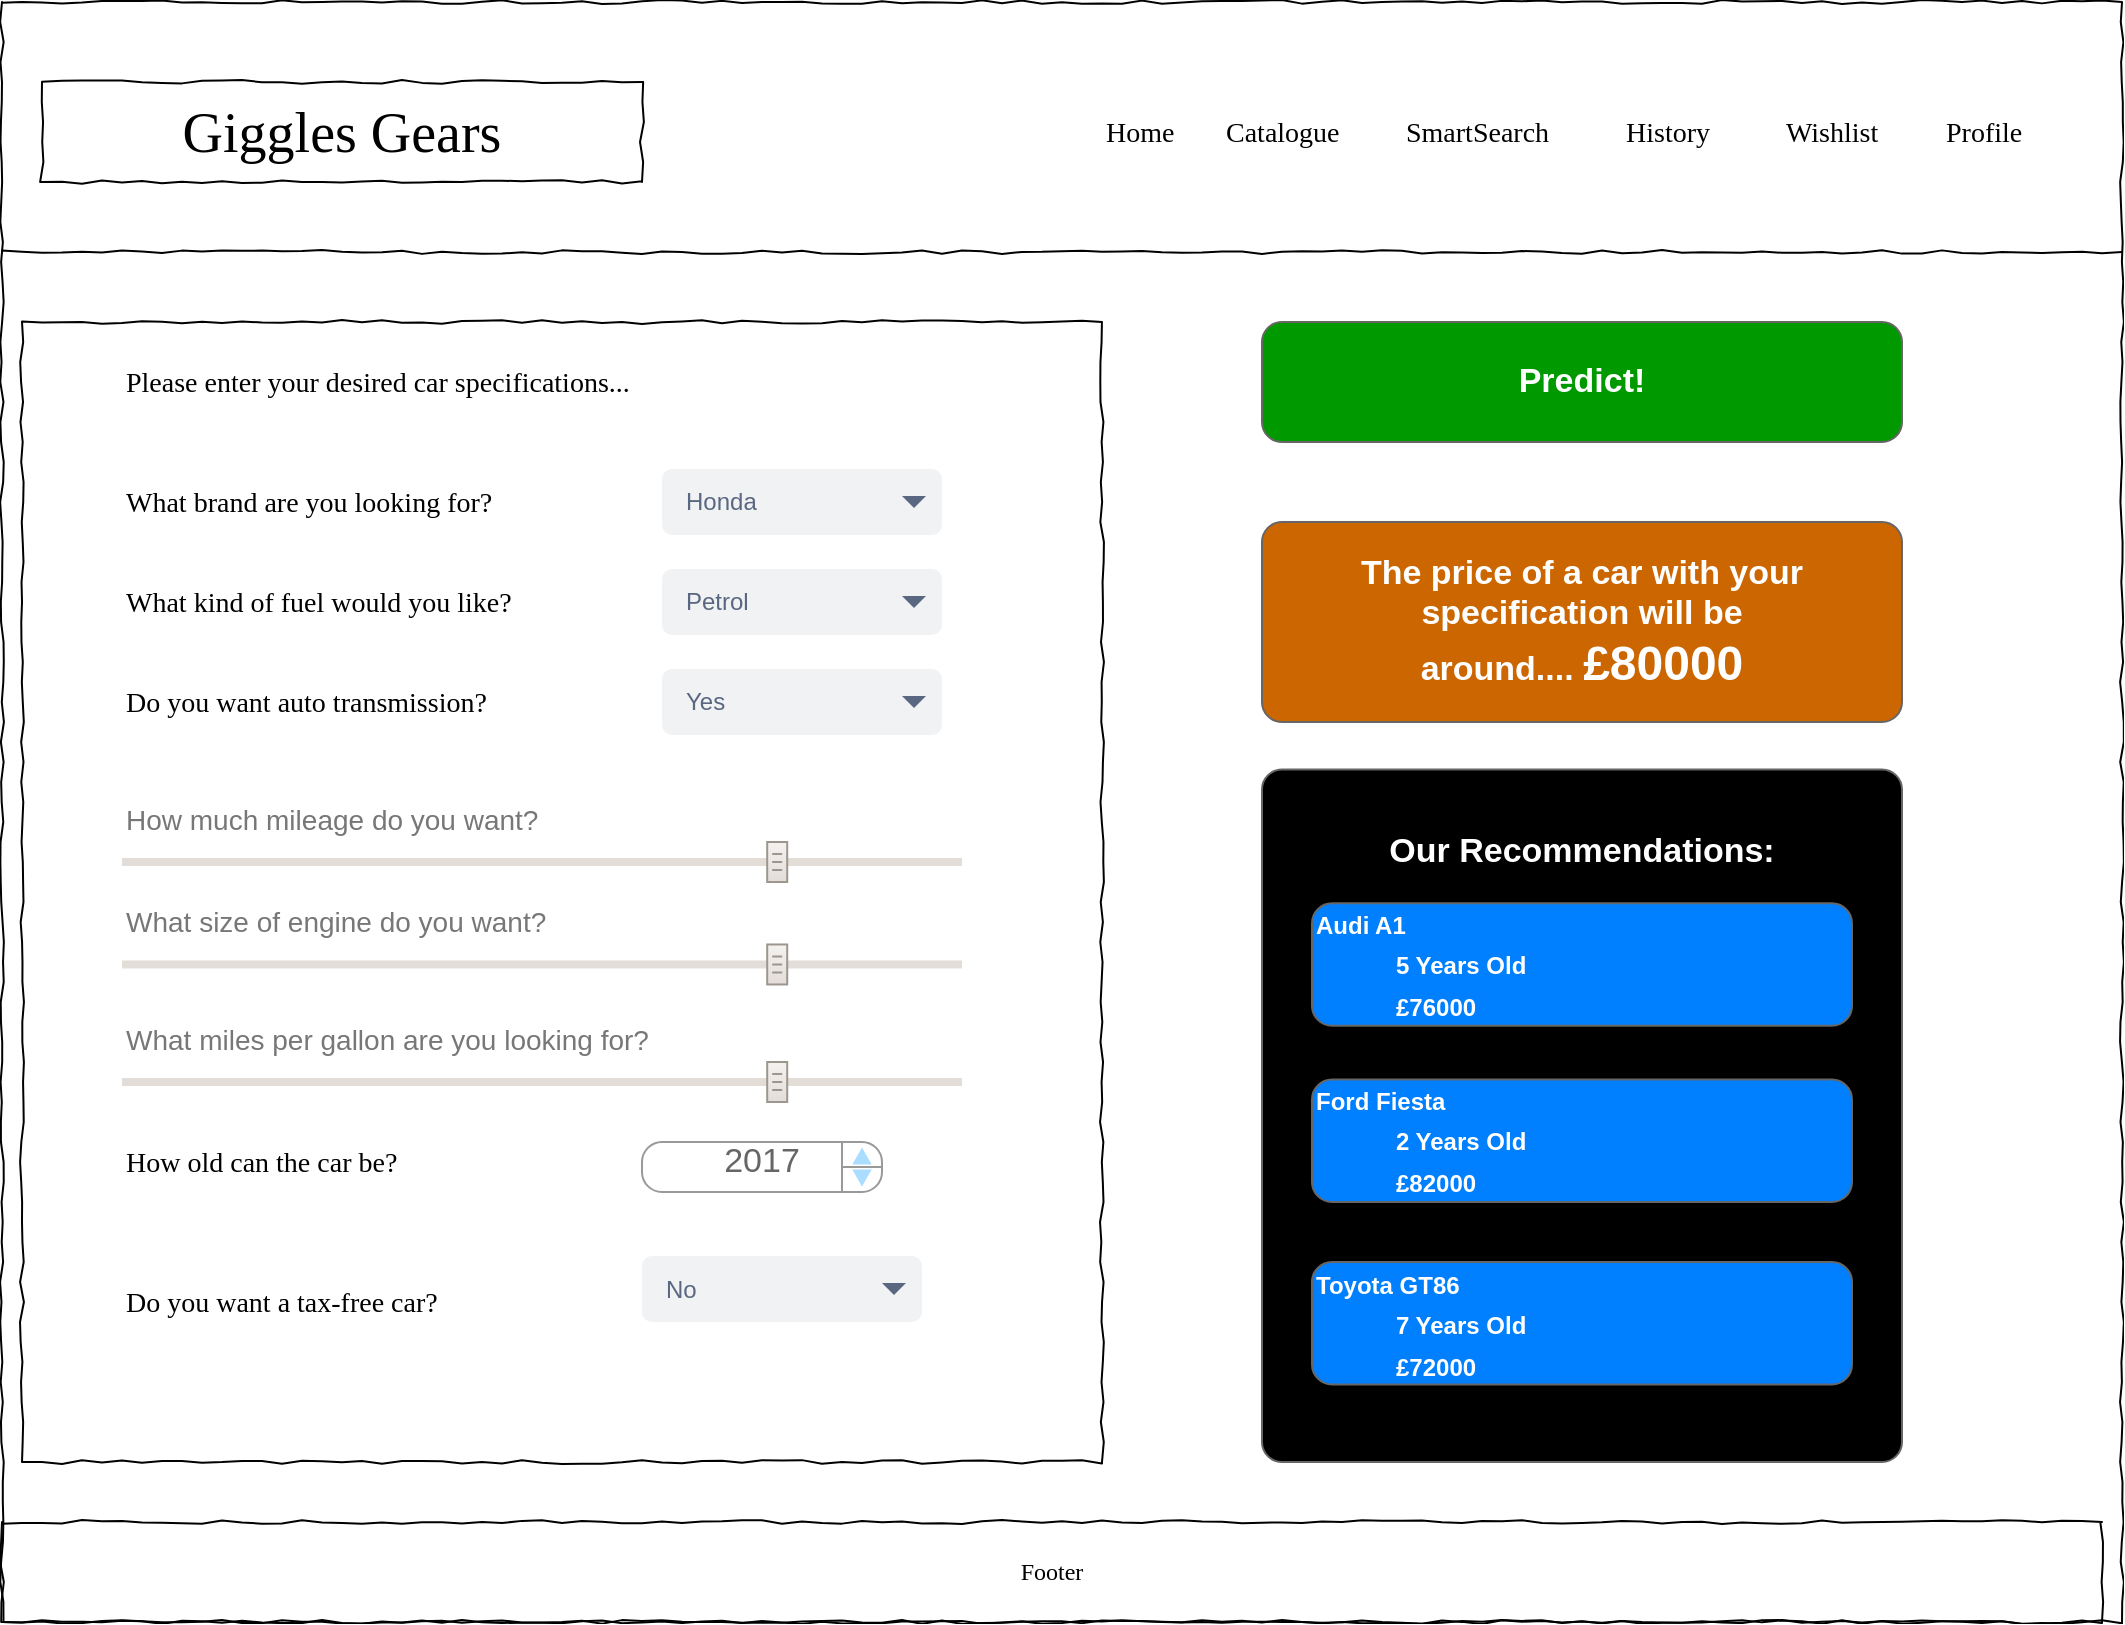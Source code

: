 <mxfile version="22.1.4" type="gitlab">
  <diagram name="Page-1" id="03018318-947c-dd8e-b7a3-06fadd420f32">
    <mxGraphModel dx="1674" dy="818" grid="1" gridSize="10" guides="1" tooltips="1" connect="1" arrows="1" fold="1" page="1" pageScale="1" pageWidth="1100" pageHeight="850" background="none" math="0" shadow="0">
      <root>
        <mxCell id="0" />
        <mxCell id="1" parent="0" />
        <mxCell id="677b7b8949515195-1" value="" style="whiteSpace=wrap;html=1;rounded=0;shadow=0;labelBackgroundColor=none;strokeColor=#000000;strokeWidth=1;fillColor=none;fontFamily=Verdana;fontSize=12;fontColor=#000000;align=center;comic=1;" parent="1" vertex="1">
          <mxGeometry x="20" y="20" width="1060" height="810" as="geometry" />
        </mxCell>
        <mxCell id="677b7b8949515195-2" value="Giggles Gears" style="whiteSpace=wrap;html=1;rounded=0;shadow=0;labelBackgroundColor=none;strokeWidth=1;fontFamily=Verdana;fontSize=28;align=center;comic=1;" parent="1" vertex="1">
          <mxGeometry x="40" y="60" width="300" height="50" as="geometry" />
        </mxCell>
        <mxCell id="677b7b8949515195-8" value="" style="whiteSpace=wrap;html=1;rounded=0;shadow=0;labelBackgroundColor=none;strokeWidth=1;fillColor=none;fontFamily=Verdana;fontSize=12;align=center;comic=1;" parent="1" vertex="1">
          <mxGeometry x="30" y="180" width="540" height="570" as="geometry" />
        </mxCell>
        <mxCell id="677b7b8949515195-9" value="" style="line;strokeWidth=1;html=1;rounded=0;shadow=0;labelBackgroundColor=none;fillColor=none;fontFamily=Verdana;fontSize=14;fontColor=#000000;align=center;comic=1;" parent="1" vertex="1">
          <mxGeometry x="20" y="140" width="1060" height="10" as="geometry" />
        </mxCell>
        <mxCell id="677b7b8949515195-27" value="Please enter your desired car specifications..." style="text;html=1;points=[];align=left;verticalAlign=top;spacingTop=-4;fontSize=14;fontFamily=Verdana" parent="1" vertex="1">
          <mxGeometry x="80" y="200" width="310" height="20" as="geometry" />
        </mxCell>
        <mxCell id="677b7b8949515195-28" value="What brand are you looking for?" style="text;html=1;points=[];align=left;verticalAlign=top;spacingTop=-4;fontSize=14;fontFamily=Verdana" parent="1" vertex="1">
          <mxGeometry x="80" y="260" width="240" height="20" as="geometry" />
        </mxCell>
        <mxCell id="677b7b8949515195-30" value="Do you want a tax-free car?" style="text;html=1;points=[];align=left;verticalAlign=top;spacingTop=-4;fontSize=14;fontFamily=Verdana" parent="1" vertex="1">
          <mxGeometry x="80" y="660" width="170" height="20" as="geometry" />
        </mxCell>
        <mxCell id="677b7b8949515195-39" value="How old can the car be?&amp;nbsp;" style="text;html=1;points=[];align=left;verticalAlign=top;spacingTop=-4;fontSize=14;fontFamily=Verdana" parent="1" vertex="1">
          <mxGeometry x="80" y="590" width="400" height="20" as="geometry" />
        </mxCell>
        <mxCell id="VXKp7BFKCe05ySpjljUm-1" value="2017" style="strokeWidth=1;shadow=0;dashed=0;align=center;html=1;shape=mxgraph.mockup.forms.spinner;strokeColor=#999999;spinLayout=right;spinStyle=normal;adjStyle=triangle;fillColor=#aaddff;fontSize=17;fontColor=#666666;mainText=;html=1;overflow=fill;" parent="1" vertex="1">
          <mxGeometry x="340" y="590" width="120" height="25" as="geometry" />
        </mxCell>
        <mxCell id="VXKp7BFKCe05ySpjljUm-63" value="The price of a car with your specification will be around....&amp;nbsp;&lt;font style=&quot;font-size: 24px;&quot;&gt;£80000&lt;/font&gt;" style="strokeWidth=1;shadow=0;dashed=0;align=center;html=1;shape=mxgraph.mockup.buttons.button;strokeColor=#666666;fontColor=#ffffff;mainText=;buttonStyle=round;fontSize=17;fontStyle=1;fillColor=#CC6600;whiteSpace=wrap;" parent="1" vertex="1">
          <mxGeometry x="650" y="280" width="320" height="100" as="geometry" />
        </mxCell>
        <mxCell id="VXKp7BFKCe05ySpjljUm-64" value="Predict!" style="strokeWidth=1;shadow=0;dashed=0;align=center;html=1;shape=mxgraph.mockup.buttons.button;strokeColor=#666666;fontColor=#ffffff;mainText=;buttonStyle=round;fontSize=17;fontStyle=1;fillColor=#009900;whiteSpace=wrap;" parent="1" vertex="1">
          <mxGeometry x="650" y="180" width="320" height="60" as="geometry" />
        </mxCell>
        <mxCell id="nnubQlt5GwVbMYinX_ni-6" value="Footer" style="whiteSpace=wrap;html=1;rounded=0;shadow=0;labelBackgroundColor=none;strokeWidth=1;fillColor=none;fontFamily=Verdana;fontSize=12;align=center;comic=1;" parent="1" vertex="1">
          <mxGeometry x="20" y="780" width="1050" height="50" as="geometry" />
        </mxCell>
        <mxCell id="nnubQlt5GwVbMYinX_ni-7" value="Our Recommendations:&lt;br&gt;&lt;br&gt;&lt;br&gt;&lt;br&gt;&lt;br&gt;&lt;br&gt;&lt;br&gt;&lt;br&gt;&lt;br&gt;&lt;br&gt;&lt;br&gt;&lt;br&gt;&lt;br&gt;&lt;br&gt;" style="strokeWidth=1;shadow=0;dashed=0;align=center;html=1;shape=mxgraph.mockup.buttons.button;strokeColor=#666666;fontColor=#ffffff;mainText=;buttonStyle=round;fontSize=17;fontStyle=1;fillColor=#000000;whiteSpace=wrap;" parent="1" vertex="1">
          <mxGeometry x="650" y="403.75" width="320" height="346.25" as="geometry" />
        </mxCell>
        <mxCell id="nnubQlt5GwVbMYinX_ni-8" value="&lt;font style=&quot;font-size: 12px;&quot;&gt;Audi A1&lt;br&gt;&lt;/font&gt;&lt;blockquote style=&quot;margin: 0 0 0 40px; border: none; padding: 0px;&quot;&gt;&lt;font style=&quot;font-size: 12px;&quot;&gt;5 Years Old&lt;br&gt;&lt;/font&gt;&lt;font style=&quot;font-size: 12px;&quot;&gt;£76000&lt;/font&gt;&lt;/blockquote&gt;" style="strokeWidth=1;shadow=0;dashed=0;align=left;html=1;shape=mxgraph.mockup.buttons.button;strokeColor=#666666;fontColor=#ffffff;mainText=;buttonStyle=round;fontSize=17;fontStyle=1;fillColor=#007FFF;whiteSpace=wrap;" parent="1" vertex="1">
          <mxGeometry x="675" y="470.62" width="270" height="61.25" as="geometry" />
        </mxCell>
        <mxCell id="nnubQlt5GwVbMYinX_ni-9" value="&lt;font style=&quot;font-size: 12px;&quot;&gt;Ford Fiesta&lt;br&gt;&lt;/font&gt;&lt;blockquote style=&quot;margin: 0 0 0 40px; border: none; padding: 0px;&quot;&gt;&lt;font style=&quot;font-size: 12px;&quot;&gt;2 Years Old&lt;br&gt;&lt;/font&gt;&lt;font style=&quot;font-size: 12px;&quot;&gt;£82000&lt;/font&gt;&lt;/blockquote&gt;" style="strokeWidth=1;shadow=0;dashed=0;align=left;html=1;shape=mxgraph.mockup.buttons.button;strokeColor=#666666;fontColor=#ffffff;mainText=;buttonStyle=round;fontSize=17;fontStyle=1;fillColor=#007FFF;whiteSpace=wrap;" parent="1" vertex="1">
          <mxGeometry x="675" y="558.75" width="270" height="61.25" as="geometry" />
        </mxCell>
        <mxCell id="nnubQlt5GwVbMYinX_ni-10" value="&lt;font style=&quot;font-size: 12px;&quot;&gt;Toyota GT86&lt;br&gt;&lt;/font&gt;&lt;blockquote style=&quot;margin: 0 0 0 40px; border: none; padding: 0px;&quot;&gt;&lt;font style=&quot;font-size: 12px;&quot;&gt;7 Years Old&lt;br&gt;&lt;/font&gt;&lt;font style=&quot;font-size: 12px;&quot;&gt;£72000&lt;/font&gt;&lt;/blockquote&gt;" style="strokeWidth=1;shadow=0;dashed=0;align=left;html=1;shape=mxgraph.mockup.buttons.button;strokeColor=#666666;fontColor=#ffffff;mainText=;buttonStyle=round;fontSize=17;fontStyle=1;fillColor=#007FFF;whiteSpace=wrap;" parent="1" vertex="1">
          <mxGeometry x="675" y="650" width="270" height="61.25" as="geometry" />
        </mxCell>
        <mxCell id="nnubQlt5GwVbMYinX_ni-11" value="Do you want auto transmission?" style="text;html=1;points=[];align=left;verticalAlign=top;spacingTop=-4;fontSize=14;fontFamily=Verdana" parent="1" vertex="1">
          <mxGeometry x="80" y="360" width="170" height="20" as="geometry" />
        </mxCell>
        <mxCell id="nnubQlt5GwVbMYinX_ni-12" value="Honda" style="rounded=1;fillColor=#F1F2F4;strokeColor=none;html=1;whiteSpace=wrap;fontColor=#596780;align=left;fontSize=12;spacingLeft=10;sketch=0;" parent="1" vertex="1">
          <mxGeometry x="350" y="253.5" width="140" height="33" as="geometry" />
        </mxCell>
        <mxCell id="nnubQlt5GwVbMYinX_ni-13" value="" style="shape=triangle;direction=south;fillColor=#596780;strokeColor=none;html=1;sketch=0;" parent="nnubQlt5GwVbMYinX_ni-12" vertex="1">
          <mxGeometry x="1" y="0.5" width="12" height="6" relative="1" as="geometry">
            <mxPoint x="-20" y="-3" as="offset" />
          </mxGeometry>
        </mxCell>
        <mxCell id="nnubQlt5GwVbMYinX_ni-14" value="What kind of fuel would you like?" style="text;html=1;points=[];align=left;verticalAlign=top;spacingTop=-4;fontSize=14;fontFamily=Verdana" parent="1" vertex="1">
          <mxGeometry x="80" y="310" width="170" height="20" as="geometry" />
        </mxCell>
        <mxCell id="nnubQlt5GwVbMYinX_ni-15" value="Petrol" style="rounded=1;fillColor=#F1F2F4;strokeColor=none;html=1;whiteSpace=wrap;fontColor=#596780;align=left;fontSize=12;spacingLeft=10;sketch=0;" parent="1" vertex="1">
          <mxGeometry x="350" y="303.5" width="140" height="33" as="geometry" />
        </mxCell>
        <mxCell id="nnubQlt5GwVbMYinX_ni-16" value="" style="shape=triangle;direction=south;fillColor=#596780;strokeColor=none;html=1;sketch=0;" parent="nnubQlt5GwVbMYinX_ni-15" vertex="1">
          <mxGeometry x="1" y="0.5" width="12" height="6" relative="1" as="geometry">
            <mxPoint x="-20" y="-3" as="offset" />
          </mxGeometry>
        </mxCell>
        <mxCell id="nnubQlt5GwVbMYinX_ni-18" value="Yes" style="rounded=1;fillColor=#F1F2F4;strokeColor=none;html=1;whiteSpace=wrap;fontColor=#596780;align=left;fontSize=12;spacingLeft=10;sketch=0;" parent="1" vertex="1">
          <mxGeometry x="350" y="353.5" width="140" height="33" as="geometry" />
        </mxCell>
        <mxCell id="nnubQlt5GwVbMYinX_ni-19" value="" style="shape=triangle;direction=south;fillColor=#596780;strokeColor=none;html=1;sketch=0;" parent="nnubQlt5GwVbMYinX_ni-18" vertex="1">
          <mxGeometry x="1" y="0.5" width="12" height="6" relative="1" as="geometry">
            <mxPoint x="-20" y="-3" as="offset" />
          </mxGeometry>
        </mxCell>
        <mxCell id="nnubQlt5GwVbMYinX_ni-21" value="How much mileage do you want?" style="html=1;shadow=0;dashed=0;shape=mxgraph.bootstrap.rangeInput;dx=0.78;strokeColor=#9D968E;fillColor=#E3DDD8;fontColor=#777777;whiteSpace=wrap;align=left;verticalAlign=bottom;fontStyle=0;fontSize=14;labelPosition=center;verticalLabelPosition=top;gradientColor=#F4F2EF;gradientDirection=north;rangeStyle=rect;handleStyle=rect;" parent="1" vertex="1">
          <mxGeometry x="80" y="440" width="420" height="20" as="geometry" />
        </mxCell>
        <mxCell id="nnubQlt5GwVbMYinX_ni-22" value="What size of engine do you want?" style="html=1;shadow=0;dashed=0;shape=mxgraph.bootstrap.rangeInput;dx=0.78;strokeColor=#9D968E;fillColor=#E3DDD8;fontColor=#777777;whiteSpace=wrap;align=left;verticalAlign=bottom;fontStyle=0;fontSize=14;labelPosition=center;verticalLabelPosition=top;gradientColor=#F4F2EF;gradientDirection=north;rangeStyle=rect;handleStyle=rect;" parent="1" vertex="1">
          <mxGeometry x="80" y="491.24" width="420" height="20" as="geometry" />
        </mxCell>
        <mxCell id="nnubQlt5GwVbMYinX_ni-25" value="What miles per gallon are you looking for?" style="html=1;shadow=0;dashed=0;shape=mxgraph.bootstrap.rangeInput;dx=0.78;strokeColor=#9D968E;fillColor=#E3DDD8;fontColor=#777777;whiteSpace=wrap;align=left;verticalAlign=bottom;fontStyle=0;fontSize=14;labelPosition=center;verticalLabelPosition=top;gradientColor=#F4F2EF;gradientDirection=north;rangeStyle=rect;handleStyle=rect;" parent="1" vertex="1">
          <mxGeometry x="80" y="550" width="420" height="20" as="geometry" />
        </mxCell>
        <mxCell id="nnubQlt5GwVbMYinX_ni-26" value="No" style="rounded=1;fillColor=#F1F2F4;strokeColor=none;html=1;whiteSpace=wrap;fontColor=#596780;align=left;fontSize=12;spacingLeft=10;sketch=0;" parent="1" vertex="1">
          <mxGeometry x="340" y="647" width="140" height="33" as="geometry" />
        </mxCell>
        <mxCell id="nnubQlt5GwVbMYinX_ni-27" value="" style="shape=triangle;direction=south;fillColor=#596780;strokeColor=none;html=1;sketch=0;" parent="nnubQlt5GwVbMYinX_ni-26" vertex="1">
          <mxGeometry x="1" y="0.5" width="12" height="6" relative="1" as="geometry">
            <mxPoint x="-20" y="-3" as="offset" />
          </mxGeometry>
        </mxCell>
        <mxCell id="hLMwnmLxw3GLfYYk1css-1" value="Home" style="text;html=1;points=[];align=left;verticalAlign=top;spacingTop=-4;fontSize=14;fontFamily=Verdana" vertex="1" parent="1">
          <mxGeometry x="570" y="75" width="60" height="20" as="geometry" />
        </mxCell>
        <mxCell id="hLMwnmLxw3GLfYYk1css-2" value="SmartSearch" style="text;html=1;points=[];align=left;verticalAlign=top;spacingTop=-4;fontSize=14;fontFamily=Verdana" vertex="1" parent="1">
          <mxGeometry x="720" y="75" width="60" height="20" as="geometry" />
        </mxCell>
        <mxCell id="hLMwnmLxw3GLfYYk1css-3" value="Wishlist" style="text;html=1;points=[];align=left;verticalAlign=top;spacingTop=-4;fontSize=14;fontFamily=Verdana" vertex="1" parent="1">
          <mxGeometry x="910" y="75" width="60" height="20" as="geometry" />
        </mxCell>
        <mxCell id="hLMwnmLxw3GLfYYk1css-4" value="Profile" style="text;html=1;points=[];align=left;verticalAlign=top;spacingTop=-4;fontSize=14;fontFamily=Verdana" vertex="1" parent="1">
          <mxGeometry x="990" y="75" width="60" height="20" as="geometry" />
        </mxCell>
        <mxCell id="hLMwnmLxw3GLfYYk1css-5" value="Catalogue" style="text;html=1;points=[];align=left;verticalAlign=top;spacingTop=-4;fontSize=14;fontFamily=Verdana" vertex="1" parent="1">
          <mxGeometry x="630" y="75" width="60" height="20" as="geometry" />
        </mxCell>
        <mxCell id="hLMwnmLxw3GLfYYk1css-6" value="History" style="text;html=1;points=[];align=left;verticalAlign=top;spacingTop=-4;fontSize=14;fontFamily=Verdana" vertex="1" parent="1">
          <mxGeometry x="830" y="75" width="60" height="20" as="geometry" />
        </mxCell>
      </root>
    </mxGraphModel>
  </diagram>
</mxfile>

